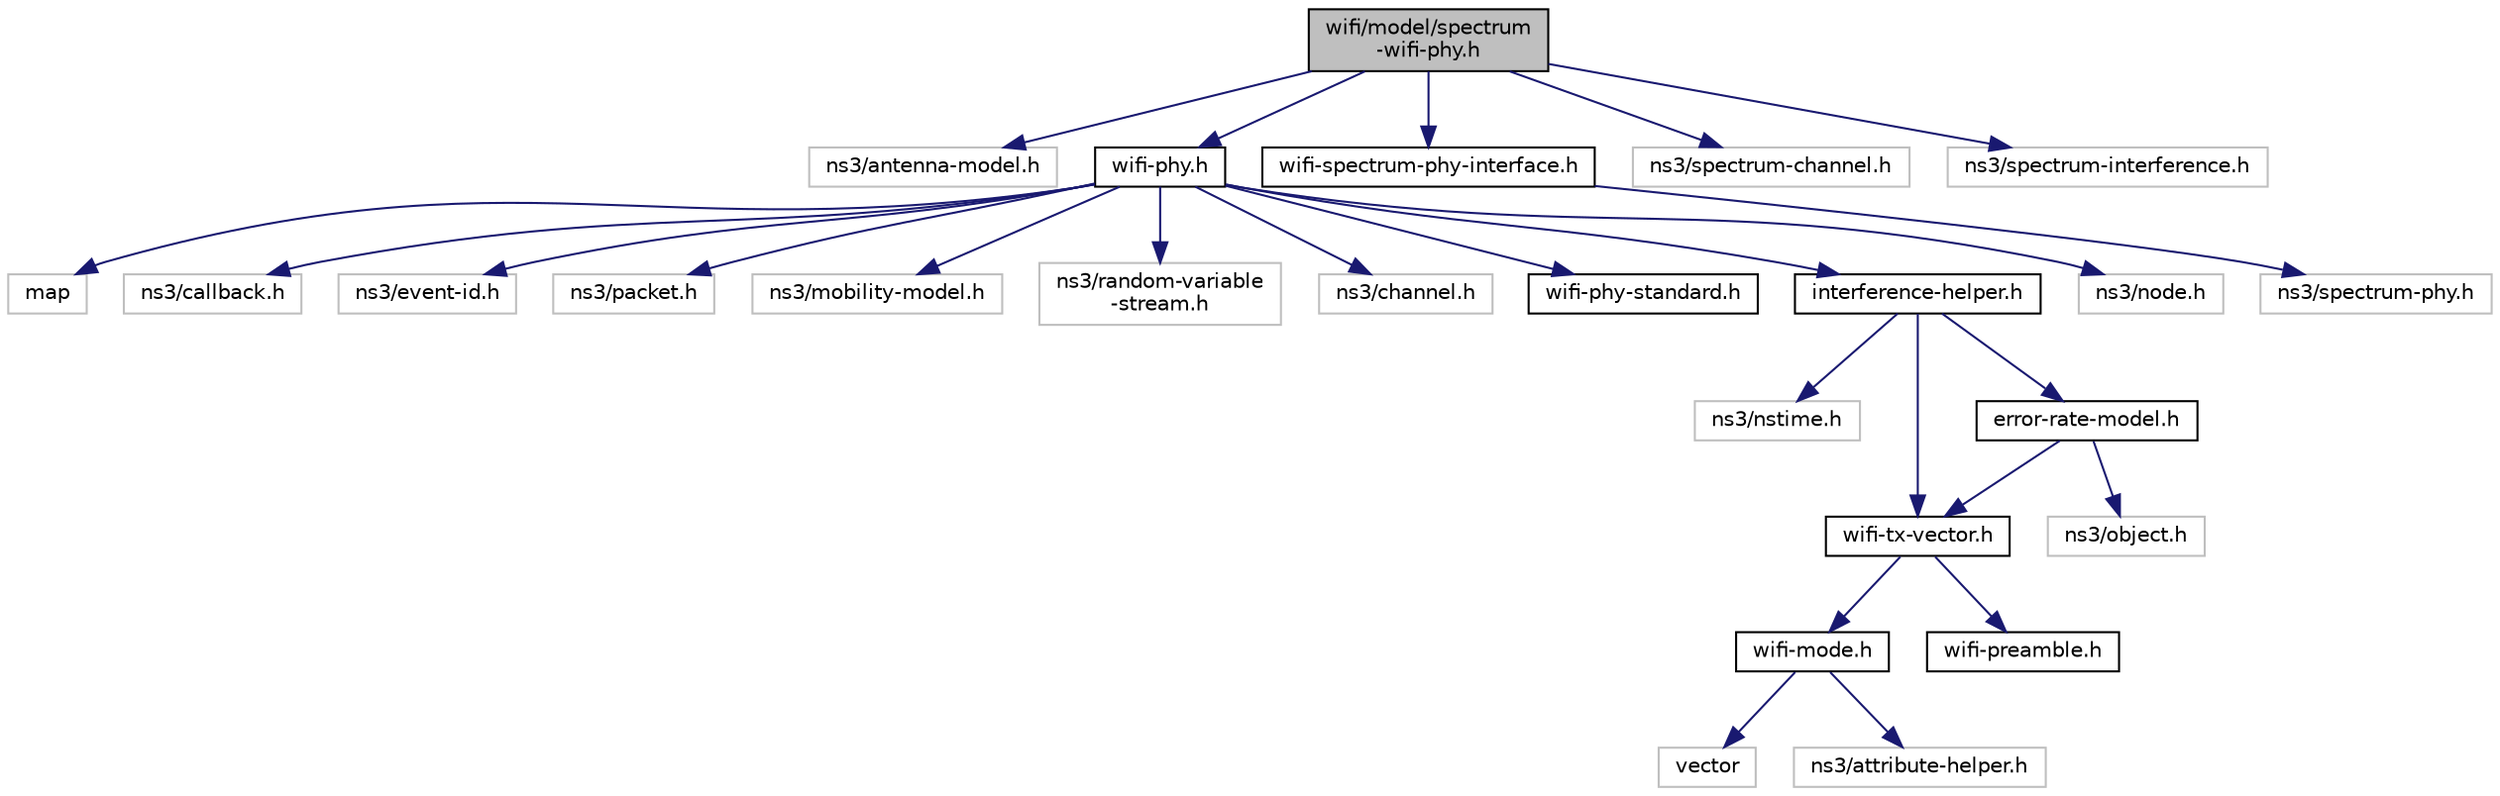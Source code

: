 digraph "wifi/model/spectrum-wifi-phy.h"
{
  edge [fontname="Helvetica",fontsize="10",labelfontname="Helvetica",labelfontsize="10"];
  node [fontname="Helvetica",fontsize="10",shape=record];
  Node1 [label="wifi/model/spectrum\l-wifi-phy.h",height=0.2,width=0.4,color="black", fillcolor="grey75", style="filled", fontcolor="black"];
  Node1 -> Node2 [color="midnightblue",fontsize="10",style="solid"];
  Node2 [label="ns3/antenna-model.h",height=0.2,width=0.4,color="grey75", fillcolor="white", style="filled"];
  Node1 -> Node3 [color="midnightblue",fontsize="10",style="solid"];
  Node3 [label="wifi-phy.h",height=0.2,width=0.4,color="black", fillcolor="white", style="filled",URL="$d5/d72/wifi-phy_8h.html"];
  Node3 -> Node4 [color="midnightblue",fontsize="10",style="solid"];
  Node4 [label="map",height=0.2,width=0.4,color="grey75", fillcolor="white", style="filled"];
  Node3 -> Node5 [color="midnightblue",fontsize="10",style="solid"];
  Node5 [label="ns3/callback.h",height=0.2,width=0.4,color="grey75", fillcolor="white", style="filled"];
  Node3 -> Node6 [color="midnightblue",fontsize="10",style="solid"];
  Node6 [label="ns3/event-id.h",height=0.2,width=0.4,color="grey75", fillcolor="white", style="filled"];
  Node3 -> Node7 [color="midnightblue",fontsize="10",style="solid"];
  Node7 [label="ns3/packet.h",height=0.2,width=0.4,color="grey75", fillcolor="white", style="filled"];
  Node3 -> Node8 [color="midnightblue",fontsize="10",style="solid"];
  Node8 [label="ns3/mobility-model.h",height=0.2,width=0.4,color="grey75", fillcolor="white", style="filled"];
  Node3 -> Node9 [color="midnightblue",fontsize="10",style="solid"];
  Node9 [label="ns3/random-variable\l-stream.h",height=0.2,width=0.4,color="grey75", fillcolor="white", style="filled"];
  Node3 -> Node10 [color="midnightblue",fontsize="10",style="solid"];
  Node10 [label="ns3/channel.h",height=0.2,width=0.4,color="grey75", fillcolor="white", style="filled"];
  Node3 -> Node11 [color="midnightblue",fontsize="10",style="solid"];
  Node11 [label="wifi-phy-standard.h",height=0.2,width=0.4,color="black", fillcolor="white", style="filled",URL="$d6/d22/wifi-phy-standard_8h.html"];
  Node3 -> Node12 [color="midnightblue",fontsize="10",style="solid"];
  Node12 [label="interference-helper.h",height=0.2,width=0.4,color="black", fillcolor="white", style="filled",URL="$d7/d62/interference-helper_8h.html"];
  Node12 -> Node13 [color="midnightblue",fontsize="10",style="solid"];
  Node13 [label="ns3/nstime.h",height=0.2,width=0.4,color="grey75", fillcolor="white", style="filled"];
  Node12 -> Node14 [color="midnightblue",fontsize="10",style="solid"];
  Node14 [label="wifi-tx-vector.h",height=0.2,width=0.4,color="black", fillcolor="white", style="filled",URL="$d6/d4e/wifi-tx-vector_8h.html"];
  Node14 -> Node15 [color="midnightblue",fontsize="10",style="solid"];
  Node15 [label="wifi-mode.h",height=0.2,width=0.4,color="black", fillcolor="white", style="filled",URL="$d1/d96/wifi-mode_8h.html"];
  Node15 -> Node16 [color="midnightblue",fontsize="10",style="solid"];
  Node16 [label="vector",height=0.2,width=0.4,color="grey75", fillcolor="white", style="filled"];
  Node15 -> Node17 [color="midnightblue",fontsize="10",style="solid"];
  Node17 [label="ns3/attribute-helper.h",height=0.2,width=0.4,color="grey75", fillcolor="white", style="filled"];
  Node14 -> Node18 [color="midnightblue",fontsize="10",style="solid"];
  Node18 [label="wifi-preamble.h",height=0.2,width=0.4,color="black", fillcolor="white", style="filled",URL="$d9/d85/wifi-preamble_8h.html"];
  Node12 -> Node19 [color="midnightblue",fontsize="10",style="solid"];
  Node19 [label="error-rate-model.h",height=0.2,width=0.4,color="black", fillcolor="white", style="filled",URL="$df/de2/error-rate-model_8h.html"];
  Node19 -> Node14 [color="midnightblue",fontsize="10",style="solid"];
  Node19 -> Node20 [color="midnightblue",fontsize="10",style="solid"];
  Node20 [label="ns3/object.h",height=0.2,width=0.4,color="grey75", fillcolor="white", style="filled"];
  Node3 -> Node21 [color="midnightblue",fontsize="10",style="solid"];
  Node21 [label="ns3/node.h",height=0.2,width=0.4,color="grey75", fillcolor="white", style="filled"];
  Node1 -> Node22 [color="midnightblue",fontsize="10",style="solid"];
  Node22 [label="wifi-spectrum-phy-interface.h",height=0.2,width=0.4,color="black", fillcolor="white", style="filled",URL="$df/d21/wifi-spectrum-phy-interface_8h.html"];
  Node22 -> Node23 [color="midnightblue",fontsize="10",style="solid"];
  Node23 [label="ns3/spectrum-phy.h",height=0.2,width=0.4,color="grey75", fillcolor="white", style="filled"];
  Node1 -> Node24 [color="midnightblue",fontsize="10",style="solid"];
  Node24 [label="ns3/spectrum-channel.h",height=0.2,width=0.4,color="grey75", fillcolor="white", style="filled"];
  Node1 -> Node25 [color="midnightblue",fontsize="10",style="solid"];
  Node25 [label="ns3/spectrum-interference.h",height=0.2,width=0.4,color="grey75", fillcolor="white", style="filled"];
}
